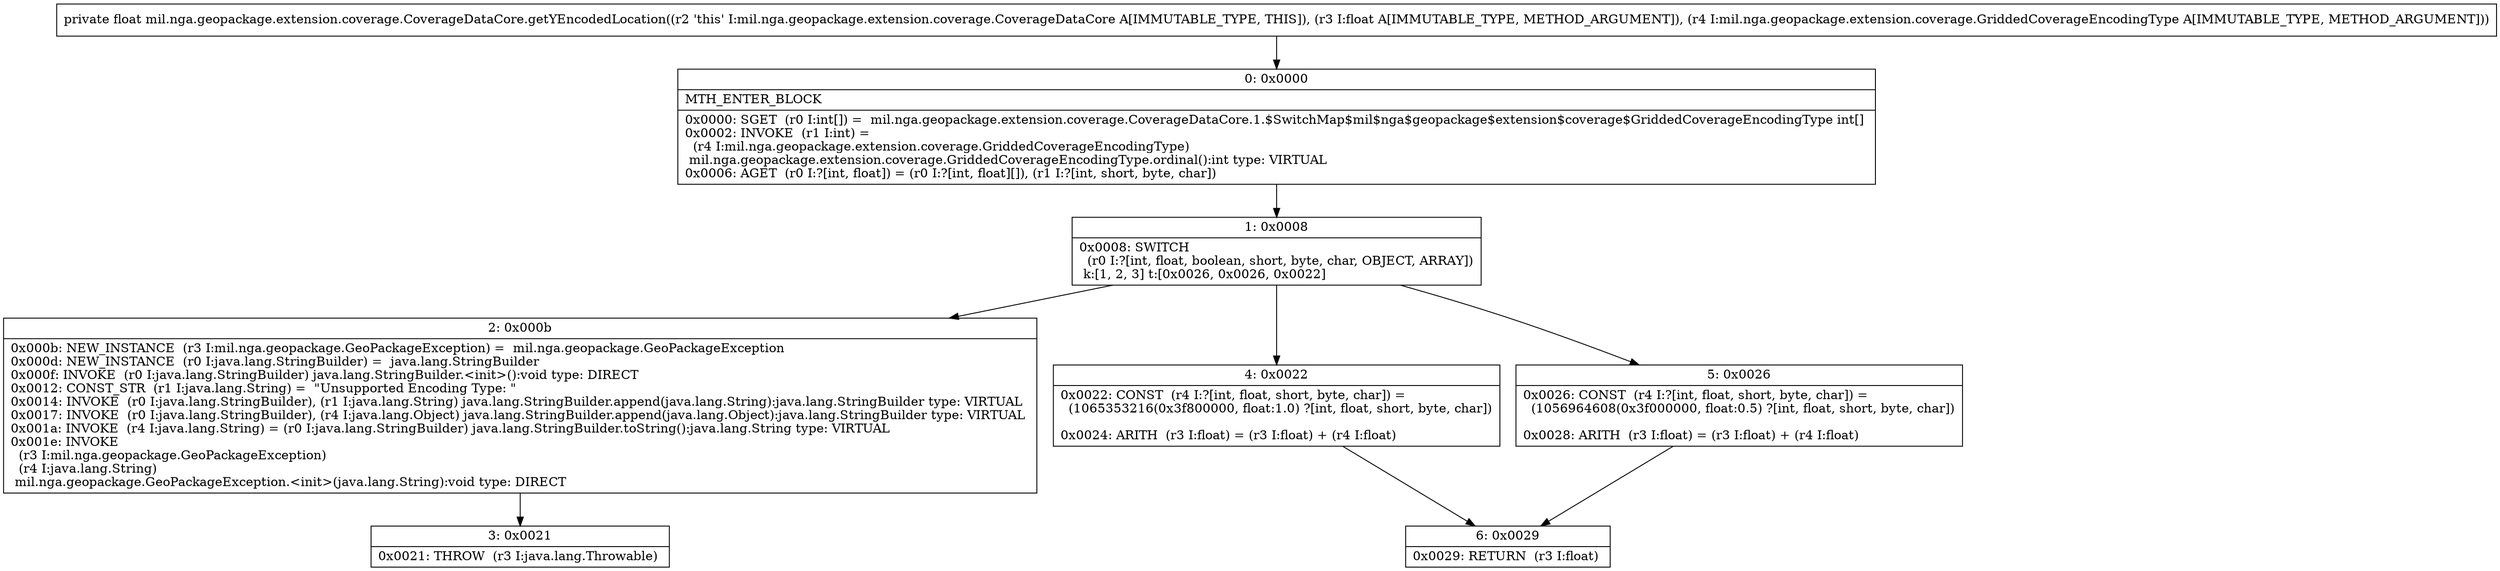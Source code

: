 digraph "CFG formil.nga.geopackage.extension.coverage.CoverageDataCore.getYEncodedLocation(FLmil\/nga\/geopackage\/extension\/coverage\/GriddedCoverageEncodingType;)F" {
Node_0 [shape=record,label="{0\:\ 0x0000|MTH_ENTER_BLOCK\l|0x0000: SGET  (r0 I:int[]) =  mil.nga.geopackage.extension.coverage.CoverageDataCore.1.$SwitchMap$mil$nga$geopackage$extension$coverage$GriddedCoverageEncodingType int[] \l0x0002: INVOKE  (r1 I:int) = \l  (r4 I:mil.nga.geopackage.extension.coverage.GriddedCoverageEncodingType)\l mil.nga.geopackage.extension.coverage.GriddedCoverageEncodingType.ordinal():int type: VIRTUAL \l0x0006: AGET  (r0 I:?[int, float]) = (r0 I:?[int, float][]), (r1 I:?[int, short, byte, char]) \l}"];
Node_1 [shape=record,label="{1\:\ 0x0008|0x0008: SWITCH  \l  (r0 I:?[int, float, boolean, short, byte, char, OBJECT, ARRAY])\l k:[1, 2, 3] t:[0x0026, 0x0026, 0x0022] \l}"];
Node_2 [shape=record,label="{2\:\ 0x000b|0x000b: NEW_INSTANCE  (r3 I:mil.nga.geopackage.GeoPackageException) =  mil.nga.geopackage.GeoPackageException \l0x000d: NEW_INSTANCE  (r0 I:java.lang.StringBuilder) =  java.lang.StringBuilder \l0x000f: INVOKE  (r0 I:java.lang.StringBuilder) java.lang.StringBuilder.\<init\>():void type: DIRECT \l0x0012: CONST_STR  (r1 I:java.lang.String) =  \"Unsupported Encoding Type: \" \l0x0014: INVOKE  (r0 I:java.lang.StringBuilder), (r1 I:java.lang.String) java.lang.StringBuilder.append(java.lang.String):java.lang.StringBuilder type: VIRTUAL \l0x0017: INVOKE  (r0 I:java.lang.StringBuilder), (r4 I:java.lang.Object) java.lang.StringBuilder.append(java.lang.Object):java.lang.StringBuilder type: VIRTUAL \l0x001a: INVOKE  (r4 I:java.lang.String) = (r0 I:java.lang.StringBuilder) java.lang.StringBuilder.toString():java.lang.String type: VIRTUAL \l0x001e: INVOKE  \l  (r3 I:mil.nga.geopackage.GeoPackageException)\l  (r4 I:java.lang.String)\l mil.nga.geopackage.GeoPackageException.\<init\>(java.lang.String):void type: DIRECT \l}"];
Node_3 [shape=record,label="{3\:\ 0x0021|0x0021: THROW  (r3 I:java.lang.Throwable) \l}"];
Node_4 [shape=record,label="{4\:\ 0x0022|0x0022: CONST  (r4 I:?[int, float, short, byte, char]) = \l  (1065353216(0x3f800000, float:1.0) ?[int, float, short, byte, char])\l \l0x0024: ARITH  (r3 I:float) = (r3 I:float) + (r4 I:float) \l}"];
Node_5 [shape=record,label="{5\:\ 0x0026|0x0026: CONST  (r4 I:?[int, float, short, byte, char]) = \l  (1056964608(0x3f000000, float:0.5) ?[int, float, short, byte, char])\l \l0x0028: ARITH  (r3 I:float) = (r3 I:float) + (r4 I:float) \l}"];
Node_6 [shape=record,label="{6\:\ 0x0029|0x0029: RETURN  (r3 I:float) \l}"];
MethodNode[shape=record,label="{private float mil.nga.geopackage.extension.coverage.CoverageDataCore.getYEncodedLocation((r2 'this' I:mil.nga.geopackage.extension.coverage.CoverageDataCore A[IMMUTABLE_TYPE, THIS]), (r3 I:float A[IMMUTABLE_TYPE, METHOD_ARGUMENT]), (r4 I:mil.nga.geopackage.extension.coverage.GriddedCoverageEncodingType A[IMMUTABLE_TYPE, METHOD_ARGUMENT])) }"];
MethodNode -> Node_0;
Node_0 -> Node_1;
Node_1 -> Node_2;
Node_1 -> Node_4;
Node_1 -> Node_5;
Node_2 -> Node_3;
Node_4 -> Node_6;
Node_5 -> Node_6;
}

